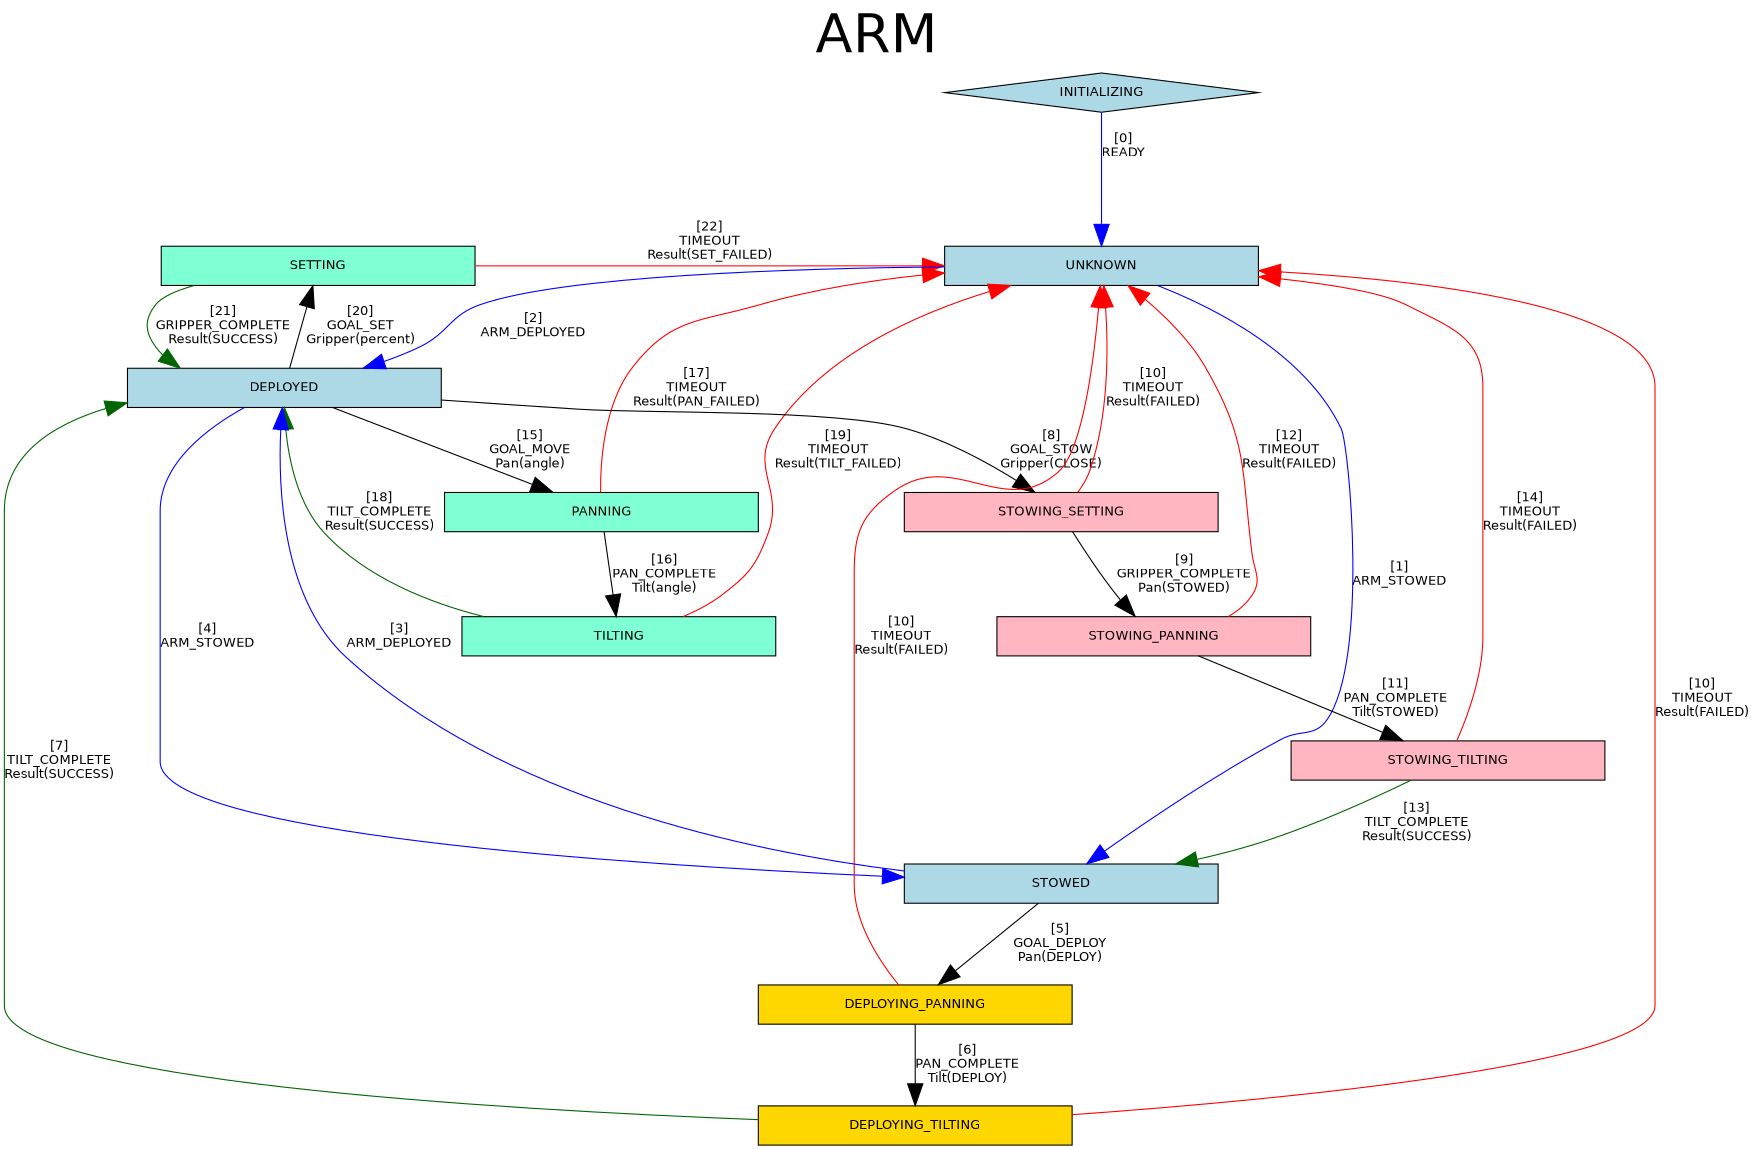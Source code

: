 # dot -Tpdf statemachine.dot -o arm_fsm.pdf
digraph G {
  graph [label="ARM\n", labelloc=t, fontsize=50];
  ratio="fill";
  size="11.7,8.3!";
  node [shape=box, width=4, fontsize=12, fontname="helvetica"];
  edge [arrowsize=2, weight=2., fontsize=12, fontname="helvetica"];

  fontname = "helvetica";

  subgraph cluster_0 {
    style=invis;
    node [shape=box, style=filled, fillcolor=aquamarine, color=black];
    SETTING;
  }

  node [shape=box, style=filled, fillcolor=aquamarine, color=black];
  TILTING;
  PANNING;

  node [shape=diamond, style=filled, fillcolor=lightblue, color=black];
  INITIALIZING;

  node [shape=box, style=filled, fillcolor=lightblue, color=black];
  UNKNOWN;
  DEPLOYED;

  node [shape=box, style=filled, fillcolor=gold, color=black];
  DEPLOYING_TILTING;
  DEPLOYING_PANNING;

  node [shape=box, style=filled, fillcolor=lightblue, color=black];
  STOWED;

  node [shape=box, style=filled, fillcolor=lightpink, color=black];
  STOWING_SETTING;
  STOWING_PANNING;
  STOWING_TILTING;

  # Actions
  INITIALIZING -> UNKNOWN
    [label="[0]\nREADY", color=blue];
  UNKNOWN -> STOWED
    [label="[1]\nARM_STOWED", color=blue];
  UNKNOWN -> DEPLOYED
    [label="[2]\nARM_DEPLOYED", color=blue];
  STOWED -> DEPLOYED
    [label="[3]\nARM_DEPLOYED", color=blue];
  DEPLOYED -> STOWED
    [label="[4]\nARM_STOWED", color=blue];
  STOWED -> DEPLOYING_PANNING
    [label="[5]\nGOAL_DEPLOY\nPan(DEPLOY)"];
  DEPLOYING_PANNING -> UNKNOWN
    [label="[10]\nTIMEOUT\nResult(FAILED)", color=red];
  DEPLOYING_PANNING -> DEPLOYING_TILTING
    [label="[6]\nPAN_COMPLETE\nTilt(DEPLOY)"];
  DEPLOYING_TILTING -> UNKNOWN
    [label="[10]\nTIMEOUT\nResult(FAILED)", color=red];
  DEPLOYING_TILTING -> DEPLOYED
    [label="[7]\nTILT_COMPLETE\nResult(SUCCESS)", color=darkgreen];
  DEPLOYED -> STOWING_SETTING
    [label="[8]\nGOAL_STOW\nGripper(CLOSE)"];
  STOWING_SETTING -> STOWING_PANNING
    [label="[9]\nGRIPPER_COMPLETE\nPan(STOWED)", color=black];
  STOWING_SETTING -> UNKNOWN
    [label="[10]\nTIMEOUT\nResult(FAILED)", color=red];
  STOWING_PANNING -> STOWING_TILTING
    [label="[11]\nPAN_COMPLETE\nTilt(STOWED)", color=black];
  STOWING_PANNING -> UNKNOWN
    [label="[12]\nTIMEOUT\nResult(FAILED)", color=red];
  STOWING_TILTING -> STOWED
    [label="[13]\nTILT_COMPLETE\nResult(SUCCESS)", color=darkgreen];
  STOWING_TILTING -> UNKNOWN
    [label="[14]\nTIMEOUT\nResult(FAILED)", color=red];
  DEPLOYED -> PANNING
    [label="[15]\nGOAL_MOVE\nPan(angle)"];
  PANNING -> TILTING
    [label="[16]\nPAN_COMPLETE\nTilt(angle)"];
  PANNING -> UNKNOWN
    [label="[17]\nTIMEOUT\nResult(PAN_FAILED)", color=red];
  TILTING -> DEPLOYED
    [label="[18]\nTILT_COMPLETE\nResult(SUCCESS)", color=darkgreen];
  TILTING -> UNKNOWN
    [label="[19]\nTIMEOUT\nResult(TILT_FAILED)", color=red];
  DEPLOYED -> SETTING
    [label="[20]\nGOAL_SET\nGripper(percent)"];
  SETTING -> DEPLOYED
    [label="[21]\nGRIPPER_COMPLETE\nResult(SUCCESS)", color=darkgreen];
  SETTING -> UNKNOWN
    [label="[22]\nTIMEOUT\nResult(SET_FAILED)", color=red];
}
